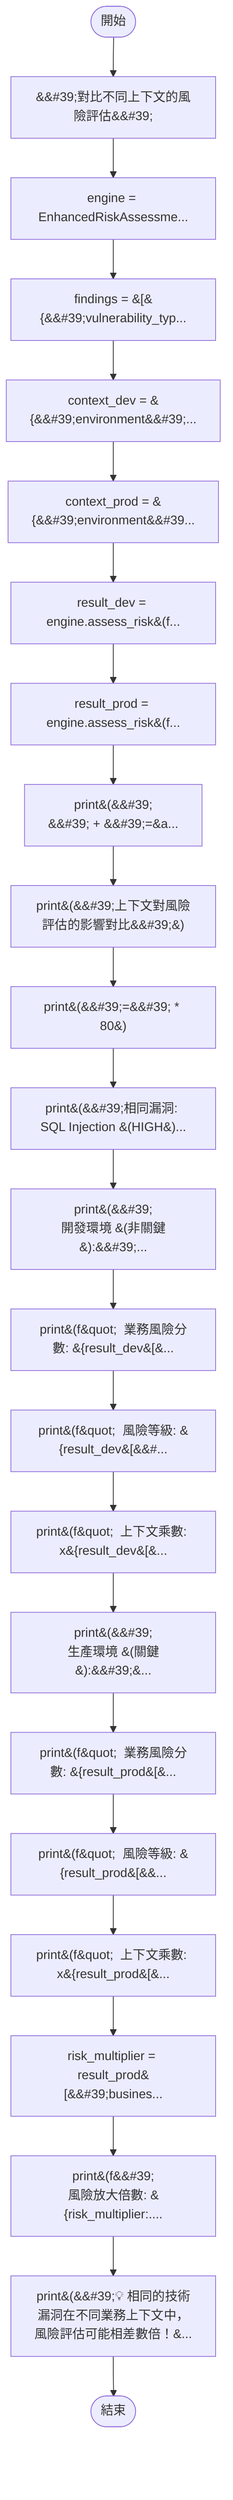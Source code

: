 flowchart TB
    n1([開始])
    n2([結束])
    n3[&amp;&#35;39;對比不同上下文的風險評估&amp;&#35;39;]
    n4[engine = EnhancedRiskAssessme...]
    n5[findings = &#91;&#123;&amp;&#35;39;vulnerability_typ...]
    n6[context_dev = &#123;&amp;&#35;39;environment&amp;&#35;39;...]
    n7[context_prod = &#123;&amp;&#35;39;environment&amp;&#35;39...]
    n8[result_dev = engine.assess_risk&#40;f...]
    n9[result_prod = engine.assess_risk&#40;f...]
    n10[print&#40;&amp;&#35;39;\n&amp;&#35;39; + &amp;&#35;39;=&a...]
    n11[print&#40;&amp;&#35;39;上下文對風險評估的影響對比&amp;&#35;39;&#41;]
    n12[print&#40;&amp;&#35;39;=&amp;&#35;39; * 80&#41;]
    n13[print&#40;&amp;&#35;39;相同漏洞: SQL Injection &#40;HIGH&#41;...]
    n14[print&#40;&amp;&#35;39;\n開發環境 &#40;非關鍵&#41;:&amp;&#35;39;...]
    n15[print&#40;f&amp;quot;  業務風險分數: &#123;result_dev&#91;&amp;...]
    n16[print&#40;f&amp;quot;  風險等級: &#123;result_dev&#91;&amp;&#...]
    n17[print&#40;f&amp;quot;  上下文乘數: x&#123;result_dev&#91;&amp;...]
    n18[print&#40;&amp;&#35;39;\n生產環境 &#40;關鍵&#41;:&amp;&#35;39;&...]
    n19[print&#40;f&amp;quot;  業務風險分數: &#123;result_prod&#91;&amp...]
    n20[print&#40;f&amp;quot;  風險等級: &#123;result_prod&#91;&amp;&...]
    n21[print&#40;f&amp;quot;  上下文乘數: x&#123;result_prod&#91;&amp...]
    n22[risk_multiplier = result_prod&#91;&amp;&#35;39;busines...]
    n23[print&#40;f&amp;&#35;39;\n風險放大倍數: &#123;risk_multiplier:....]
    n24[print&#40;&amp;&#35;39;💡 相同的技術漏洞在不同業務上下文中，風險評估可能相差數倍！&amp...]
    n1 --> n3
    n3 --> n4
    n4 --> n5
    n5 --> n6
    n6 --> n7
    n7 --> n8
    n8 --> n9
    n9 --> n10
    n10 --> n11
    n11 --> n12
    n12 --> n13
    n13 --> n14
    n14 --> n15
    n15 --> n16
    n16 --> n17
    n17 --> n18
    n18 --> n19
    n19 --> n20
    n20 --> n21
    n21 --> n22
    n22 --> n23
    n23 --> n24
    n24 --> n2